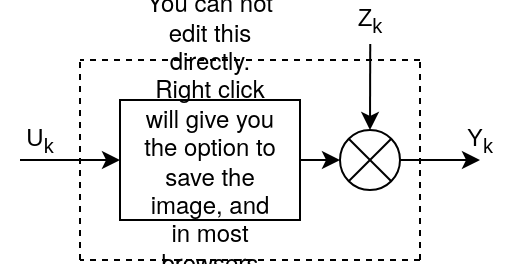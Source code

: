 <mxfile version="13.9.5" type="device"><diagram id="GbmUTMOf6BQFzpsDfIka" name="Page-1"><mxGraphModel dx="649" dy="389" grid="1" gridSize="10" guides="1" tooltips="1" connect="1" arrows="1" fold="1" page="1" pageScale="1" pageWidth="2500" pageHeight="2000" math="0" shadow="0"><root><mxCell id="0"/><mxCell id="1" parent="0"/><mxCell id="UnvC67Yvvi2BtYAAtFSw-3" style="edgeStyle=orthogonalEdgeStyle;rounded=0;orthogonalLoop=1;jettySize=auto;html=1;exitX=1;exitY=0.5;exitDx=0;exitDy=0;entryX=0;entryY=0.5;entryDx=0;entryDy=0;" parent="1" source="UnvC67Yvvi2BtYAAtFSw-1" target="UnvC67Yvvi2BtYAAtFSw-2" edge="1"><mxGeometry relative="1" as="geometry"/></mxCell><mxCell id="UnvC67Yvvi2BtYAAtFSw-1" value="&lt;img id=&quot;equationview&quot; name=&quot;equationview&quot; src=&quot;https://latex.codecogs.com/gif.latex?%5Cbegin%7BBmatrix%7D%20%5Cgamma_i%20%5Cend%7BBmatrix%7D_%7Bi%3D0%7D%5E%5Cinfty&quot; title=&quot;This is the rendered form of the equation. You can not edit this directly. Right click will give you the option to save the image, and in most browsers you can drag the image onto your desktop or another program.&quot; style=&quot;margin: 10px ; font-family: &amp;#34;helvetica neue&amp;#34; , &amp;#34;helvetica&amp;#34; , &amp;#34;arial&amp;#34; , sans-serif&quot;&gt;" style="rounded=0;whiteSpace=wrap;html=1;" parent="1" vertex="1"><mxGeometry x="410" y="220" width="90" height="60" as="geometry"/></mxCell><mxCell id="UnvC67Yvvi2BtYAAtFSw-6" style="edgeStyle=orthogonalEdgeStyle;rounded=0;orthogonalLoop=1;jettySize=auto;html=1;exitX=1;exitY=0.5;exitDx=0;exitDy=0;" parent="1" source="UnvC67Yvvi2BtYAAtFSw-2" edge="1"><mxGeometry relative="1" as="geometry"><mxPoint x="590" y="250" as="targetPoint"/><Array as="points"><mxPoint x="590" y="250"/></Array></mxGeometry></mxCell><mxCell id="UnvC67Yvvi2BtYAAtFSw-2" value="" style="shape=sumEllipse;perimeter=ellipsePerimeter;whiteSpace=wrap;html=1;backgroundOutline=1;" parent="1" vertex="1"><mxGeometry x="520" y="235" width="30" height="30" as="geometry"/></mxCell><mxCell id="UnvC67Yvvi2BtYAAtFSw-4" value="" style="endArrow=classic;html=1;entryX=0.5;entryY=0;entryDx=0;entryDy=0;exitX=0.503;exitY=1.1;exitDx=0;exitDy=0;exitPerimeter=0;" parent="1" source="UnvC67Yvvi2BtYAAtFSw-5" target="UnvC67Yvvi2BtYAAtFSw-2" edge="1"><mxGeometry width="50" height="50" relative="1" as="geometry"><mxPoint x="535" y="200" as="sourcePoint"/><mxPoint x="580" y="160" as="targetPoint"/></mxGeometry></mxCell><mxCell id="UnvC67Yvvi2BtYAAtFSw-5" value="Z&lt;sub&gt;k&lt;/sub&gt;" style="text;html=1;strokeColor=none;fillColor=none;align=center;verticalAlign=middle;whiteSpace=wrap;rounded=0;" parent="1" vertex="1"><mxGeometry x="515" y="170" width="40" height="20" as="geometry"/></mxCell><mxCell id="UnvC67Yvvi2BtYAAtFSw-7" style="edgeStyle=orthogonalEdgeStyle;rounded=0;orthogonalLoop=1;jettySize=auto;html=1;" parent="1" edge="1" target="UnvC67Yvvi2BtYAAtFSw-1"><mxGeometry relative="1" as="geometry"><mxPoint x="409.995" y="239.67" as="targetPoint"/><mxPoint x="360" y="250" as="sourcePoint"/><Array as="points"><mxPoint x="360" y="250"/></Array></mxGeometry></mxCell><mxCell id="UnvC67Yvvi2BtYAAtFSw-8" value="U&lt;sub&gt;k&lt;/sub&gt;" style="text;html=1;strokeColor=none;fillColor=none;align=center;verticalAlign=middle;whiteSpace=wrap;rounded=0;" parent="1" vertex="1"><mxGeometry x="350" y="230" width="40" height="20" as="geometry"/></mxCell><mxCell id="UnvC67Yvvi2BtYAAtFSw-9" value="Y&lt;sub&gt;k&lt;/sub&gt;" style="text;html=1;strokeColor=none;fillColor=none;align=center;verticalAlign=middle;whiteSpace=wrap;rounded=0;" parent="1" vertex="1"><mxGeometry x="570" y="230" width="40" height="20" as="geometry"/></mxCell><mxCell id="UnvC67Yvvi2BtYAAtFSw-11" value="" style="endArrow=none;dashed=1;html=1;" parent="1" edge="1"><mxGeometry width="50" height="50" relative="1" as="geometry"><mxPoint x="390" y="300" as="sourcePoint"/><mxPoint x="390" y="200" as="targetPoint"/></mxGeometry></mxCell><mxCell id="UnvC67Yvvi2BtYAAtFSw-12" value="" style="endArrow=none;dashed=1;html=1;" parent="1" edge="1"><mxGeometry width="50" height="50" relative="1" as="geometry"><mxPoint x="560" y="200" as="sourcePoint"/><mxPoint x="390" y="200" as="targetPoint"/></mxGeometry></mxCell><mxCell id="UnvC67Yvvi2BtYAAtFSw-14" value="" style="endArrow=none;dashed=1;html=1;" parent="1" edge="1"><mxGeometry width="50" height="50" relative="1" as="geometry"><mxPoint x="560" y="300" as="sourcePoint"/><mxPoint x="390" y="300" as="targetPoint"/></mxGeometry></mxCell><mxCell id="UnvC67Yvvi2BtYAAtFSw-15" value="" style="endArrow=none;dashed=1;html=1;" parent="1" edge="1"><mxGeometry width="50" height="50" relative="1" as="geometry"><mxPoint x="560" y="300" as="sourcePoint"/><mxPoint x="560" y="200" as="targetPoint"/></mxGeometry></mxCell></root></mxGraphModel></diagram></mxfile>